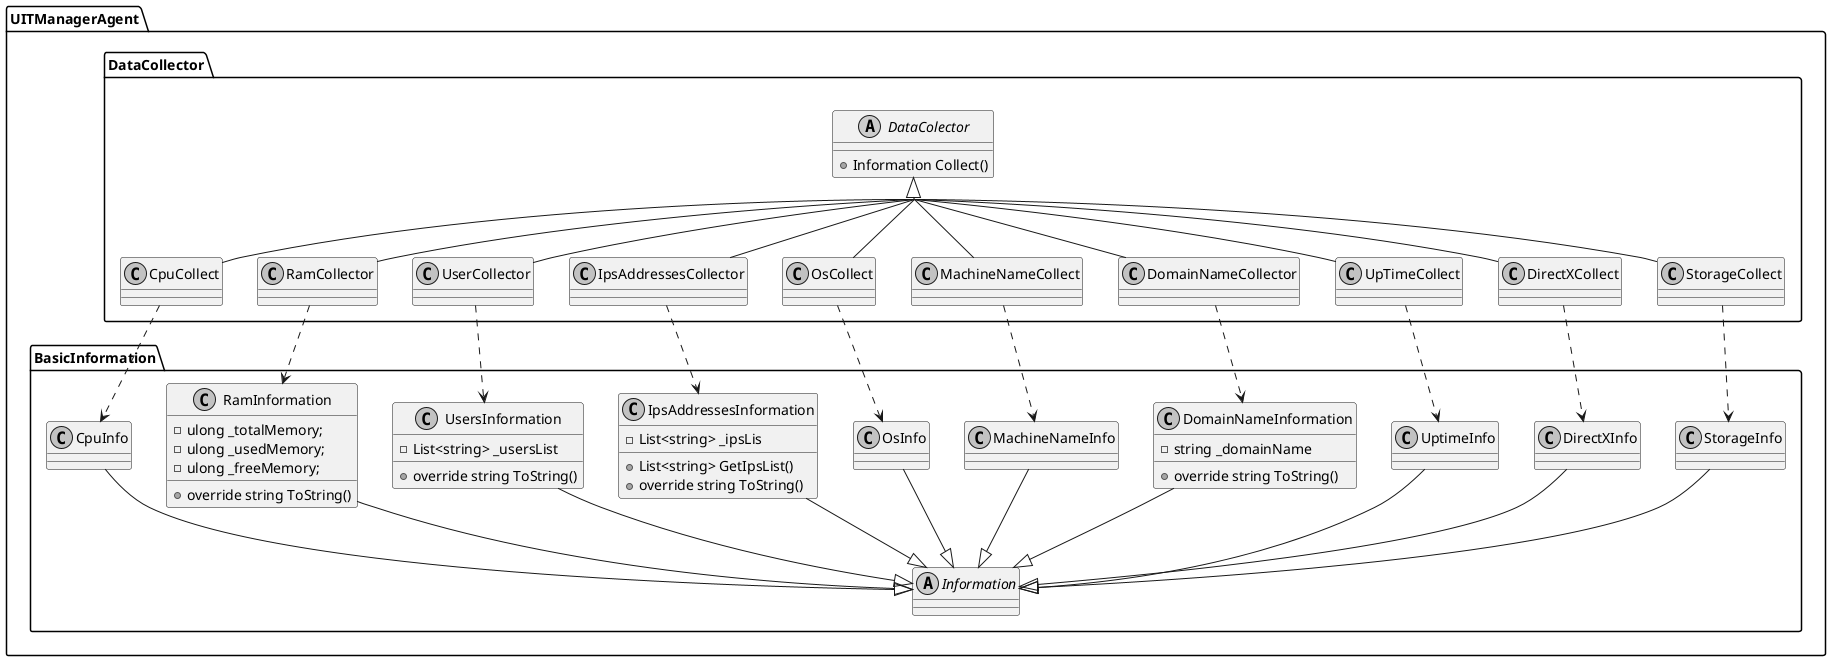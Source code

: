 @startuml
skinparam groupInheritance 2
skinparam Monochrome true
package UITManagerAgent{
    package DataCollector{
        abstract DataColector{
            + Information Collect()
        }
        class CpuCollect {}
        class RamCollector {}
        class UserCollector {}
        class IpsAddressesCollector {}
        class OsCollect {}
        class MachineNameCollect {}
        class DomainNameCollector {}
        class UpTimeCollect {}
        class DirectXCollect {}
        class StorageCollect {}

    }
    package BasicInformation{
        abstract Information{}

        class CpuInfo {}
        class RamInformation {

                - ulong _totalMemory;
            - ulong _usedMemory;
            - ulong _freeMemory;

            + override string ToString()

        }
        class UsersInformation {
            -  List<string> _usersList
            + override string ToString()
        }
        class IpsAddressesInformation {
            - List<string> _ipsLis
            + List<string> GetIpsList()
            + override string ToString()
        }
        class OsInfo {}
        class MachineNameInfo {}
        class DomainNameInformation {

            - string _domainName
            + override string ToString()
        }
        class UptimeInfo {}
        class DirectXInfo {}
        class StorageInfo {}

    }
    CpuCollect -up-|> DataColector
    CpuCollect ..> CpuInfo
    RamCollector -up-|> DataColector
    RamCollector ..> RamInformation
    UserCollector -up-|> DataColector
    UserCollector ..> UsersInformation
    IpsAddressesCollector -up-|> DataColector
    IpsAddressesCollector ..> IpsAddressesInformation
    OsCollect -up-|> DataColector
    OsCollect ..> OsInfo
    MachineNameCollect -up-|> DataColector
    MachineNameCollect ..> MachineNameInfo
    DomainNameCollector -up-|> DataColector
    DomainNameCollector ..> DomainNameInformation
    UpTimeCollect -up-|> DataColector
    UpTimeCollect ..> UptimeInfo
    DirectXCollect -up-|> DataColector
    DirectXCollect ..> DirectXInfo
    StorageCollect -up-|> DataColector
    StorageCollect ..> StorageInfo

    CpuInfo -down-|> Information
    RamInformation -down-|> Information
    UsersInformation -down-|> Information
    IpsAddressesInformation -down-|> Information
    OsInfo -down-|> Information
    MachineNameInfo -down-|> Information
    DomainNameInformation -down-|> Information
    UptimeInfo -down-|> Information
    DirectXInfo -down-|> Information
    StorageInfo -down-|> Information

}

@enduml